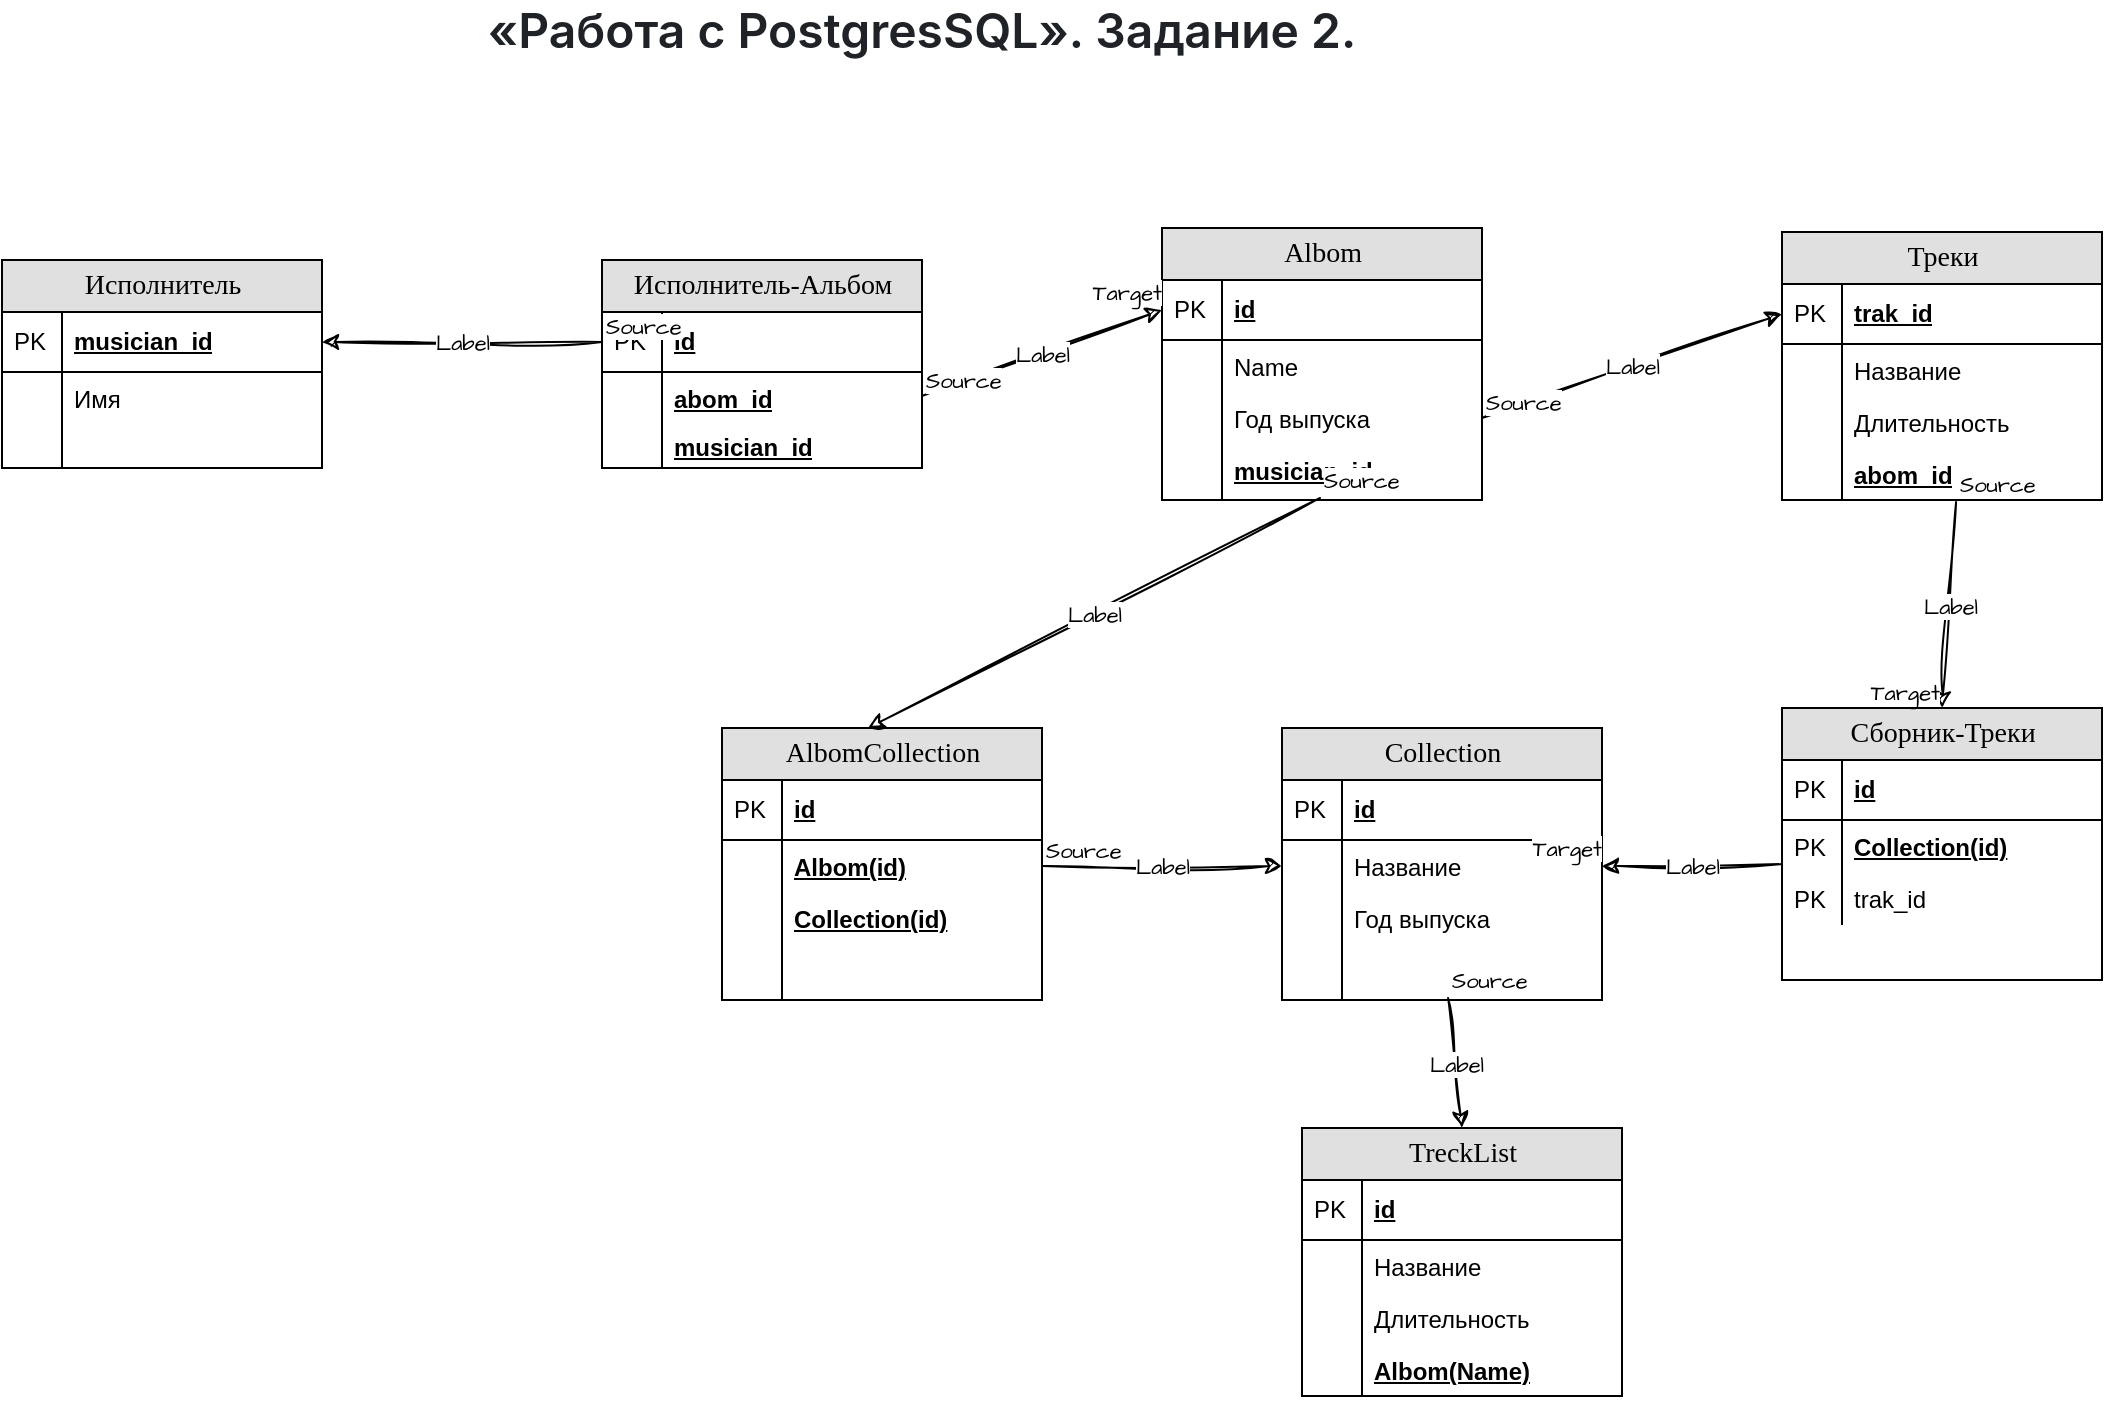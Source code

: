 <mxfile version="24.7.1" type="github">
  <diagram name="Page-1" id="e56a1550-8fbb-45ad-956c-1786394a9013">
    <mxGraphModel dx="1434" dy="780" grid="1" gridSize="10" guides="1" tooltips="1" connect="1" arrows="1" fold="1" page="1" pageScale="1" pageWidth="1169" pageHeight="827" background="none" math="0" shadow="0">
      <root>
        <mxCell id="0" />
        <mxCell id="1" parent="0" />
        <mxCell id="83qIvf34ZbuuLf_Xbf8a-58" value="" style="edgeStyle=orthogonalEdgeStyle;rounded=0;hachureGap=4;orthogonalLoop=1;jettySize=auto;html=1;fontFamily=Architects Daughter;fontSource=https%3A%2F%2Ffonts.googleapis.com%2Fcss%3Ffamily%3DArchitects%2BDaughter;" parent="1" edge="1">
          <mxGeometry relative="1" as="geometry">
            <mxPoint x="230" y="165" as="sourcePoint" />
          </mxGeometry>
        </mxCell>
        <mxCell id="83qIvf34ZbuuLf_Xbf8a-72" value="" style="edgeStyle=orthogonalEdgeStyle;rounded=0;hachureGap=4;orthogonalLoop=1;jettySize=auto;html=1;fontFamily=Architects Daughter;fontSource=https%3A%2F%2Ffonts.googleapis.com%2Fcss%3Ffamily%3DArchitects%2BDaughter;" parent="1" edge="1">
          <mxGeometry relative="1" as="geometry">
            <mxPoint x="520" y="165" as="sourcePoint" />
          </mxGeometry>
        </mxCell>
        <mxCell id="83qIvf34ZbuuLf_Xbf8a-88" value="" style="edgeStyle=orthogonalEdgeStyle;rounded=0;sketch=1;hachureGap=4;jiggle=2;curveFitting=1;orthogonalLoop=1;jettySize=auto;html=1;fontFamily=Architects Daughter;fontSource=https%3A%2F%2Ffonts.googleapis.com%2Fcss%3Ffamily%3DArchitects%2BDaughter;" parent="1" edge="1">
          <mxGeometry relative="1" as="geometry">
            <mxPoint x="760" y="165" as="sourcePoint" />
          </mxGeometry>
        </mxCell>
        <mxCell id="83qIvf34ZbuuLf_Xbf8a-93" value="Исполнитель" style="swimlane;html=1;fontStyle=0;childLayout=stackLayout;horizontal=1;startSize=26;fillColor=#e0e0e0;horizontalStack=0;resizeParent=1;resizeLast=0;collapsible=1;marginBottom=0;swimlaneFillColor=#ffffff;align=center;rounded=0;shadow=0;comic=0;labelBackgroundColor=none;strokeWidth=1;fontFamily=Verdana;fontSize=14;textDirection=ltr;" parent="1" vertex="1">
          <mxGeometry x="80" y="166" width="160" height="104" as="geometry" />
        </mxCell>
        <mxCell id="83qIvf34ZbuuLf_Xbf8a-94" value="musician_id" style="shape=partialRectangle;top=0;left=0;right=0;bottom=1;html=1;align=left;verticalAlign=middle;fillColor=none;spacingLeft=34;spacingRight=4;whiteSpace=wrap;overflow=hidden;rotatable=0;points=[[0,0.5],[1,0.5]];portConstraint=eastwest;dropTarget=0;fontStyle=5;textDirection=ltr;" parent="83qIvf34ZbuuLf_Xbf8a-93" vertex="1">
          <mxGeometry y="26" width="160" height="30" as="geometry" />
        </mxCell>
        <mxCell id="83qIvf34ZbuuLf_Xbf8a-95" value="PK" style="shape=partialRectangle;top=0;left=0;bottom=0;html=1;fillColor=none;align=left;verticalAlign=middle;spacingLeft=4;spacingRight=4;whiteSpace=wrap;overflow=hidden;rotatable=0;points=[];portConstraint=eastwest;part=1;textDirection=ltr;" parent="83qIvf34ZbuuLf_Xbf8a-94" vertex="1" connectable="0">
          <mxGeometry width="30" height="30" as="geometry" />
        </mxCell>
        <mxCell id="83qIvf34ZbuuLf_Xbf8a-96" value="Имя" style="shape=partialRectangle;top=0;left=0;right=0;bottom=0;html=1;align=left;verticalAlign=top;fillColor=none;spacingLeft=34;spacingRight=4;whiteSpace=wrap;overflow=hidden;rotatable=0;points=[[0,0.5],[1,0.5]];portConstraint=eastwest;dropTarget=0;textDirection=ltr;" parent="83qIvf34ZbuuLf_Xbf8a-93" vertex="1">
          <mxGeometry y="56" width="160" height="24" as="geometry" />
        </mxCell>
        <mxCell id="83qIvf34ZbuuLf_Xbf8a-97" value="" style="shape=partialRectangle;top=0;left=0;bottom=0;html=1;fillColor=none;align=left;verticalAlign=top;spacingLeft=4;spacingRight=4;whiteSpace=wrap;overflow=hidden;rotatable=0;points=[];portConstraint=eastwest;part=1;textDirection=ltr;" parent="83qIvf34ZbuuLf_Xbf8a-96" vertex="1" connectable="0">
          <mxGeometry width="30" height="24" as="geometry" />
        </mxCell>
        <mxCell id="83qIvf34ZbuuLf_Xbf8a-119" value="" style="shape=partialRectangle;top=0;left=0;right=0;bottom=0;html=1;align=left;verticalAlign=top;fillColor=none;spacingLeft=34;spacingRight=4;whiteSpace=wrap;overflow=hidden;rotatable=0;points=[[0,0.5],[1,0.5]];portConstraint=eastwest;dropTarget=0;textDirection=ltr;" parent="83qIvf34ZbuuLf_Xbf8a-93" vertex="1">
          <mxGeometry y="80" width="160" height="24" as="geometry" />
        </mxCell>
        <mxCell id="83qIvf34ZbuuLf_Xbf8a-120" value="" style="shape=partialRectangle;top=0;left=0;bottom=0;html=1;fillColor=none;align=left;verticalAlign=top;spacingLeft=4;spacingRight=4;whiteSpace=wrap;overflow=hidden;rotatable=0;points=[];portConstraint=eastwest;part=1;textDirection=ltr;" parent="83qIvf34ZbuuLf_Xbf8a-119" vertex="1" connectable="0">
          <mxGeometry width="30" height="24" as="geometry" />
        </mxCell>
        <mxCell id="83qIvf34ZbuuLf_Xbf8a-101" value="Albom" style="swimlane;html=1;fontStyle=0;childLayout=stackLayout;horizontal=1;startSize=26;fillColor=#e0e0e0;horizontalStack=0;resizeParent=1;resizeLast=0;collapsible=1;marginBottom=0;swimlaneFillColor=#ffffff;align=center;rounded=0;shadow=0;comic=0;labelBackgroundColor=none;strokeWidth=1;fontFamily=Verdana;fontSize=14;textDirection=ltr;" parent="1" vertex="1">
          <mxGeometry x="660" y="150" width="160" height="136" as="geometry" />
        </mxCell>
        <mxCell id="83qIvf34ZbuuLf_Xbf8a-102" value="id" style="shape=partialRectangle;top=0;left=0;right=0;bottom=1;html=1;align=left;verticalAlign=middle;fillColor=none;spacingLeft=34;spacingRight=4;whiteSpace=wrap;overflow=hidden;rotatable=0;points=[[0,0.5],[1,0.5]];portConstraint=eastwest;dropTarget=0;fontStyle=5;textDirection=ltr;" parent="83qIvf34ZbuuLf_Xbf8a-101" vertex="1">
          <mxGeometry y="26" width="160" height="30" as="geometry" />
        </mxCell>
        <mxCell id="83qIvf34ZbuuLf_Xbf8a-103" value="PK" style="shape=partialRectangle;top=0;left=0;bottom=0;html=1;fillColor=none;align=left;verticalAlign=middle;spacingLeft=4;spacingRight=4;whiteSpace=wrap;overflow=hidden;rotatable=0;points=[];portConstraint=eastwest;part=1;textDirection=ltr;" parent="83qIvf34ZbuuLf_Xbf8a-102" vertex="1" connectable="0">
          <mxGeometry width="30" height="30" as="geometry" />
        </mxCell>
        <mxCell id="83qIvf34ZbuuLf_Xbf8a-104" value="Name" style="shape=partialRectangle;top=0;left=0;right=0;bottom=0;html=1;align=left;verticalAlign=top;fillColor=none;spacingLeft=34;spacingRight=4;whiteSpace=wrap;overflow=hidden;rotatable=0;points=[[0,0.5],[1,0.5]];portConstraint=eastwest;dropTarget=0;textDirection=ltr;" parent="83qIvf34ZbuuLf_Xbf8a-101" vertex="1">
          <mxGeometry y="56" width="160" height="26" as="geometry" />
        </mxCell>
        <mxCell id="83qIvf34ZbuuLf_Xbf8a-105" value="" style="shape=partialRectangle;top=0;left=0;bottom=0;html=1;fillColor=none;align=left;verticalAlign=top;spacingLeft=4;spacingRight=4;whiteSpace=wrap;overflow=hidden;rotatable=0;points=[];portConstraint=eastwest;part=1;textDirection=ltr;" parent="83qIvf34ZbuuLf_Xbf8a-104" vertex="1" connectable="0">
          <mxGeometry width="30" height="26" as="geometry" />
        </mxCell>
        <mxCell id="83qIvf34ZbuuLf_Xbf8a-130" value="Год выпуска" style="shape=partialRectangle;top=0;left=0;right=0;bottom=0;html=1;align=left;verticalAlign=top;fillColor=none;spacingLeft=34;spacingRight=4;whiteSpace=wrap;overflow=hidden;rotatable=0;points=[[0,0.5],[1,0.5]];portConstraint=eastwest;dropTarget=0;textDirection=ltr;" parent="83qIvf34ZbuuLf_Xbf8a-101" vertex="1">
          <mxGeometry y="82" width="160" height="26" as="geometry" />
        </mxCell>
        <mxCell id="83qIvf34ZbuuLf_Xbf8a-131" value="" style="shape=partialRectangle;top=0;left=0;bottom=0;html=1;fillColor=none;align=left;verticalAlign=top;spacingLeft=4;spacingRight=4;whiteSpace=wrap;overflow=hidden;rotatable=0;points=[];portConstraint=eastwest;part=1;textDirection=ltr;" parent="83qIvf34ZbuuLf_Xbf8a-130" vertex="1" connectable="0">
          <mxGeometry width="30" height="26" as="geometry" />
        </mxCell>
        <mxCell id="83qIvf34ZbuuLf_Xbf8a-121" value="&lt;span style=&quot;font-weight: 700; text-decoration-line: underline;&quot;&gt;musician_id&lt;/span&gt;" style="shape=partialRectangle;top=0;left=0;right=0;bottom=0;html=1;align=left;verticalAlign=top;fillColor=none;spacingLeft=34;spacingRight=4;whiteSpace=wrap;overflow=hidden;rotatable=0;points=[[0,0.5],[1,0.5]];portConstraint=eastwest;dropTarget=0;textDirection=ltr;" parent="83qIvf34ZbuuLf_Xbf8a-101" vertex="1">
          <mxGeometry y="108" width="160" height="28" as="geometry" />
        </mxCell>
        <mxCell id="83qIvf34ZbuuLf_Xbf8a-122" value="" style="shape=partialRectangle;top=0;left=0;bottom=0;html=1;fillColor=none;align=left;verticalAlign=top;spacingLeft=4;spacingRight=4;whiteSpace=wrap;overflow=hidden;rotatable=0;points=[];portConstraint=eastwest;part=1;textDirection=ltr;" parent="83qIvf34ZbuuLf_Xbf8a-121" vertex="1" connectable="0">
          <mxGeometry width="30" height="28" as="geometry" />
        </mxCell>
        <mxCell id="83qIvf34ZbuuLf_Xbf8a-111" value="Треки" style="swimlane;html=1;fontStyle=0;childLayout=stackLayout;horizontal=1;startSize=26;fillColor=#e0e0e0;horizontalStack=0;resizeParent=1;resizeLast=0;collapsible=1;marginBottom=0;swimlaneFillColor=#ffffff;align=center;rounded=0;shadow=0;comic=0;labelBackgroundColor=none;strokeWidth=1;fontFamily=Verdana;fontSize=14;textDirection=ltr;" parent="1" vertex="1">
          <mxGeometry x="970" y="152" width="160" height="134" as="geometry" />
        </mxCell>
        <mxCell id="83qIvf34ZbuuLf_Xbf8a-112" value="trak_id" style="shape=partialRectangle;top=0;left=0;right=0;bottom=1;html=1;align=left;verticalAlign=middle;fillColor=none;spacingLeft=34;spacingRight=4;whiteSpace=wrap;overflow=hidden;rotatable=0;points=[[0,0.5],[1,0.5]];portConstraint=eastwest;dropTarget=0;fontStyle=5;textDirection=ltr;" parent="83qIvf34ZbuuLf_Xbf8a-111" vertex="1">
          <mxGeometry y="26" width="160" height="30" as="geometry" />
        </mxCell>
        <mxCell id="83qIvf34ZbuuLf_Xbf8a-113" value="PK" style="shape=partialRectangle;top=0;left=0;bottom=0;html=1;fillColor=none;align=left;verticalAlign=middle;spacingLeft=4;spacingRight=4;whiteSpace=wrap;overflow=hidden;rotatable=0;points=[];portConstraint=eastwest;part=1;textDirection=ltr;" parent="83qIvf34ZbuuLf_Xbf8a-112" vertex="1" connectable="0">
          <mxGeometry width="30" height="30" as="geometry" />
        </mxCell>
        <mxCell id="83qIvf34ZbuuLf_Xbf8a-114" value="Название" style="shape=partialRectangle;top=0;left=0;right=0;bottom=0;html=1;align=left;verticalAlign=top;fillColor=none;spacingLeft=34;spacingRight=4;whiteSpace=wrap;overflow=hidden;rotatable=0;points=[[0,0.5],[1,0.5]];portConstraint=eastwest;dropTarget=0;textDirection=ltr;" parent="83qIvf34ZbuuLf_Xbf8a-111" vertex="1">
          <mxGeometry y="56" width="160" height="26" as="geometry" />
        </mxCell>
        <mxCell id="83qIvf34ZbuuLf_Xbf8a-115" value="" style="shape=partialRectangle;top=0;left=0;bottom=0;html=1;fillColor=none;align=left;verticalAlign=top;spacingLeft=4;spacingRight=4;whiteSpace=wrap;overflow=hidden;rotatable=0;points=[];portConstraint=eastwest;part=1;textDirection=ltr;" parent="83qIvf34ZbuuLf_Xbf8a-114" vertex="1" connectable="0">
          <mxGeometry width="30" height="26" as="geometry" />
        </mxCell>
        <mxCell id="83qIvf34ZbuuLf_Xbf8a-132" value="Длительность" style="shape=partialRectangle;top=0;left=0;right=0;bottom=0;html=1;align=left;verticalAlign=top;fillColor=none;spacingLeft=34;spacingRight=4;whiteSpace=wrap;overflow=hidden;rotatable=0;points=[[0,0.5],[1,0.5]];portConstraint=eastwest;dropTarget=0;textDirection=ltr;" parent="83qIvf34ZbuuLf_Xbf8a-111" vertex="1">
          <mxGeometry y="82" width="160" height="26" as="geometry" />
        </mxCell>
        <mxCell id="83qIvf34ZbuuLf_Xbf8a-133" value="" style="shape=partialRectangle;top=0;left=0;bottom=0;html=1;fillColor=none;align=left;verticalAlign=top;spacingLeft=4;spacingRight=4;whiteSpace=wrap;overflow=hidden;rotatable=0;points=[];portConstraint=eastwest;part=1;textDirection=ltr;" parent="83qIvf34ZbuuLf_Xbf8a-132" vertex="1" connectable="0">
          <mxGeometry width="30" height="26" as="geometry" />
        </mxCell>
        <mxCell id="83qIvf34ZbuuLf_Xbf8a-134" value="&lt;span style=&quot;font-weight: 700; text-decoration-line: underline;&quot;&gt;abom_id&lt;/span&gt;" style="shape=partialRectangle;top=0;left=0;right=0;bottom=0;html=1;align=left;verticalAlign=top;fillColor=none;spacingLeft=34;spacingRight=4;whiteSpace=wrap;overflow=hidden;rotatable=0;points=[[0,0.5],[1,0.5]];portConstraint=eastwest;dropTarget=0;textDirection=ltr;" parent="83qIvf34ZbuuLf_Xbf8a-111" vertex="1">
          <mxGeometry y="108" width="160" height="26" as="geometry" />
        </mxCell>
        <mxCell id="83qIvf34ZbuuLf_Xbf8a-135" value="" style="shape=partialRectangle;top=0;left=0;bottom=0;html=1;fillColor=none;align=left;verticalAlign=top;spacingLeft=4;spacingRight=4;whiteSpace=wrap;overflow=hidden;rotatable=0;points=[];portConstraint=eastwest;part=1;textDirection=ltr;" parent="83qIvf34ZbuuLf_Xbf8a-134" vertex="1" connectable="0">
          <mxGeometry width="30" height="26" as="geometry" />
        </mxCell>
        <mxCell id="83qIvf34ZbuuLf_Xbf8a-136" value="&lt;h1 style=&quot;box-sizing: border-box; margin-right: 0px; margin-bottom: var(--base-size-16); margin-left: 0px; font-weight: var(--base-text-weight-semibold, 600); line-height: 1.25; padding-bottom: 0.3em; border-bottom: 1px solid var(--borderColor-muted, var(--color-border-muted)); color: rgb(31, 35, 40); font-family: -apple-system, BlinkMacSystemFont, &amp;quot;Segoe UI&amp;quot;, &amp;quot;Noto Sans&amp;quot;, Helvetica, Arial, sans-serif, &amp;quot;Apple Color Emoji&amp;quot;, &amp;quot;Segoe UI Emoji&amp;quot;; text-align: start; background-color: rgb(255, 255, 255); margin-top: 0px !important;&quot; dir=&quot;auto&quot; class=&quot;heading-element&quot; tabindex=&quot;-1&quot;&gt;«Работа с PostgresSQL». Задание 2.&lt;/h1&gt;" style="text;strokeColor=none;align=center;fillColor=none;html=1;verticalAlign=middle;whiteSpace=wrap;rounded=0;fontFamily=Architects Daughter;fontSource=https%3A%2F%2Ffonts.googleapis.com%2Fcss%3Ffamily%3DArchitects%2BDaughter;" parent="1" vertex="1">
          <mxGeometry x="290" y="40" width="500" height="30" as="geometry" />
        </mxCell>
        <mxCell id="aMkGNn5HbSFUDOoJPxXk-1" value="Collection" style="swimlane;html=1;fontStyle=0;childLayout=stackLayout;horizontal=1;startSize=26;fillColor=#e0e0e0;horizontalStack=0;resizeParent=1;resizeLast=0;collapsible=1;marginBottom=0;swimlaneFillColor=#ffffff;align=center;rounded=0;shadow=0;comic=0;labelBackgroundColor=none;strokeWidth=1;fontFamily=Verdana;fontSize=14;textDirection=ltr;" parent="1" vertex="1">
          <mxGeometry x="720" y="400" width="160" height="136" as="geometry" />
        </mxCell>
        <mxCell id="aMkGNn5HbSFUDOoJPxXk-2" value="id" style="shape=partialRectangle;top=0;left=0;right=0;bottom=1;html=1;align=left;verticalAlign=middle;fillColor=none;spacingLeft=34;spacingRight=4;whiteSpace=wrap;overflow=hidden;rotatable=0;points=[[0,0.5],[1,0.5]];portConstraint=eastwest;dropTarget=0;fontStyle=5;textDirection=ltr;" parent="aMkGNn5HbSFUDOoJPxXk-1" vertex="1">
          <mxGeometry y="26" width="160" height="30" as="geometry" />
        </mxCell>
        <mxCell id="aMkGNn5HbSFUDOoJPxXk-3" value="PK" style="shape=partialRectangle;top=0;left=0;bottom=0;html=1;fillColor=none;align=left;verticalAlign=middle;spacingLeft=4;spacingRight=4;whiteSpace=wrap;overflow=hidden;rotatable=0;points=[];portConstraint=eastwest;part=1;textDirection=ltr;" parent="aMkGNn5HbSFUDOoJPxXk-2" vertex="1" connectable="0">
          <mxGeometry width="30" height="30" as="geometry" />
        </mxCell>
        <mxCell id="aMkGNn5HbSFUDOoJPxXk-4" value="Название" style="shape=partialRectangle;top=0;left=0;right=0;bottom=0;html=1;align=left;verticalAlign=top;fillColor=none;spacingLeft=34;spacingRight=4;whiteSpace=wrap;overflow=hidden;rotatable=0;points=[[0,0.5],[1,0.5]];portConstraint=eastwest;dropTarget=0;textDirection=ltr;" parent="aMkGNn5HbSFUDOoJPxXk-1" vertex="1">
          <mxGeometry y="56" width="160" height="26" as="geometry" />
        </mxCell>
        <mxCell id="aMkGNn5HbSFUDOoJPxXk-5" value="" style="shape=partialRectangle;top=0;left=0;bottom=0;html=1;fillColor=none;align=left;verticalAlign=top;spacingLeft=4;spacingRight=4;whiteSpace=wrap;overflow=hidden;rotatable=0;points=[];portConstraint=eastwest;part=1;textDirection=ltr;" parent="aMkGNn5HbSFUDOoJPxXk-4" vertex="1" connectable="0">
          <mxGeometry width="30" height="26" as="geometry" />
        </mxCell>
        <mxCell id="aMkGNn5HbSFUDOoJPxXk-6" value="Год выпуска" style="shape=partialRectangle;top=0;left=0;right=0;bottom=0;html=1;align=left;verticalAlign=top;fillColor=none;spacingLeft=34;spacingRight=4;whiteSpace=wrap;overflow=hidden;rotatable=0;points=[[0,0.5],[1,0.5]];portConstraint=eastwest;dropTarget=0;textDirection=ltr;" parent="aMkGNn5HbSFUDOoJPxXk-1" vertex="1">
          <mxGeometry y="82" width="160" height="26" as="geometry" />
        </mxCell>
        <mxCell id="aMkGNn5HbSFUDOoJPxXk-7" value="" style="shape=partialRectangle;top=0;left=0;bottom=0;html=1;fillColor=none;align=left;verticalAlign=top;spacingLeft=4;spacingRight=4;whiteSpace=wrap;overflow=hidden;rotatable=0;points=[];portConstraint=eastwest;part=1;textDirection=ltr;" parent="aMkGNn5HbSFUDOoJPxXk-6" vertex="1" connectable="0">
          <mxGeometry width="30" height="26" as="geometry" />
        </mxCell>
        <mxCell id="aMkGNn5HbSFUDOoJPxXk-8" value="" style="shape=partialRectangle;top=0;left=0;right=0;bottom=0;html=1;align=left;verticalAlign=top;fillColor=none;spacingLeft=34;spacingRight=4;whiteSpace=wrap;overflow=hidden;rotatable=0;points=[[0,0.5],[1,0.5]];portConstraint=eastwest;dropTarget=0;textDirection=ltr;" parent="aMkGNn5HbSFUDOoJPxXk-1" vertex="1">
          <mxGeometry y="108" width="160" height="28" as="geometry" />
        </mxCell>
        <mxCell id="aMkGNn5HbSFUDOoJPxXk-9" value="" style="shape=partialRectangle;top=0;left=0;bottom=0;html=1;fillColor=none;align=left;verticalAlign=top;spacingLeft=4;spacingRight=4;whiteSpace=wrap;overflow=hidden;rotatable=0;points=[];portConstraint=eastwest;part=1;textDirection=ltr;" parent="aMkGNn5HbSFUDOoJPxXk-8" vertex="1" connectable="0">
          <mxGeometry width="30" height="28" as="geometry" />
        </mxCell>
        <mxCell id="aMkGNn5HbSFUDOoJPxXk-10" value="" style="endArrow=classic;html=1;rounded=0;sketch=1;hachureGap=4;jiggle=2;curveFitting=1;fontFamily=Architects Daughter;fontSource=https%3A%2F%2Ffonts.googleapis.com%2Fcss%3Ffamily%3DArchitects%2BDaughter;entryX=1;entryY=0.5;entryDx=0;entryDy=0;exitX=0;exitY=0.846;exitDx=0;exitDy=0;exitPerimeter=0;" parent="1" source="aMkGNn5HbSFUDOoJPxXk-17" target="aMkGNn5HbSFUDOoJPxXk-4" edge="1">
          <mxGeometry relative="1" as="geometry">
            <mxPoint x="740" y="440" as="sourcePoint" />
            <mxPoint x="660" y="400" as="targetPoint" />
          </mxGeometry>
        </mxCell>
        <mxCell id="aMkGNn5HbSFUDOoJPxXk-11" value="Label" style="edgeLabel;resizable=0;html=1;;align=center;verticalAlign=middle;sketch=1;hachureGap=4;jiggle=2;curveFitting=1;fontFamily=Architects Daughter;fontSource=https%3A%2F%2Ffonts.googleapis.com%2Fcss%3Ffamily%3DArchitects%2BDaughter;" parent="aMkGNn5HbSFUDOoJPxXk-10" connectable="0" vertex="1">
          <mxGeometry relative="1" as="geometry" />
        </mxCell>
        <mxCell id="aMkGNn5HbSFUDOoJPxXk-12" value="Source" style="edgeLabel;resizable=0;html=1;;align=left;verticalAlign=bottom;sketch=1;hachureGap=4;jiggle=2;curveFitting=1;fontFamily=Architects Daughter;fontSource=https%3A%2F%2Ffonts.googleapis.com%2Fcss%3Ffamily%3DArchitects%2BDaughter;" parent="aMkGNn5HbSFUDOoJPxXk-10" connectable="0" vertex="1">
          <mxGeometry x="-1" relative="1" as="geometry" />
        </mxCell>
        <mxCell id="aMkGNn5HbSFUDOoJPxXk-13" value="Target" style="edgeLabel;resizable=0;html=1;;align=right;verticalAlign=bottom;sketch=1;hachureGap=4;jiggle=2;curveFitting=1;fontFamily=Architects Daughter;fontSource=https%3A%2F%2Ffonts.googleapis.com%2Fcss%3Ffamily%3DArchitects%2BDaughter;" parent="aMkGNn5HbSFUDOoJPxXk-10" connectable="0" vertex="1">
          <mxGeometry x="1" relative="1" as="geometry" />
        </mxCell>
        <mxCell id="aMkGNn5HbSFUDOoJPxXk-14" value="Сборник-Треки" style="swimlane;html=1;fontStyle=0;childLayout=stackLayout;horizontal=1;startSize=26;fillColor=#e0e0e0;horizontalStack=0;resizeParent=1;resizeLast=0;collapsible=1;marginBottom=0;swimlaneFillColor=#ffffff;align=center;rounded=0;shadow=0;comic=0;labelBackgroundColor=none;strokeWidth=1;fontFamily=Verdana;fontSize=14;textDirection=ltr;" parent="1" vertex="1">
          <mxGeometry x="970" y="390" width="160" height="136" as="geometry" />
        </mxCell>
        <mxCell id="aMkGNn5HbSFUDOoJPxXk-15" value="id" style="shape=partialRectangle;top=0;left=0;right=0;bottom=1;html=1;align=left;verticalAlign=middle;fillColor=none;spacingLeft=34;spacingRight=4;whiteSpace=wrap;overflow=hidden;rotatable=0;points=[[0,0.5],[1,0.5]];portConstraint=eastwest;dropTarget=0;fontStyle=5;textDirection=ltr;" parent="aMkGNn5HbSFUDOoJPxXk-14" vertex="1">
          <mxGeometry y="26" width="160" height="30" as="geometry" />
        </mxCell>
        <mxCell id="aMkGNn5HbSFUDOoJPxXk-16" value="PK" style="shape=partialRectangle;top=0;left=0;bottom=0;html=1;fillColor=none;align=left;verticalAlign=middle;spacingLeft=4;spacingRight=4;whiteSpace=wrap;overflow=hidden;rotatable=0;points=[];portConstraint=eastwest;part=1;textDirection=ltr;" parent="aMkGNn5HbSFUDOoJPxXk-15" vertex="1" connectable="0">
          <mxGeometry width="30" height="30" as="geometry" />
        </mxCell>
        <mxCell id="aMkGNn5HbSFUDOoJPxXk-17" value="&lt;span style=&quot;font-weight: 700; text-decoration-line: underline;&quot;&gt;Collection(id)&lt;/span&gt;" style="shape=partialRectangle;top=0;left=0;right=0;bottom=0;html=1;align=left;verticalAlign=top;fillColor=none;spacingLeft=34;spacingRight=4;whiteSpace=wrap;overflow=hidden;rotatable=0;points=[[0,0.5],[1,0.5]];portConstraint=eastwest;dropTarget=0;textDirection=ltr;" parent="aMkGNn5HbSFUDOoJPxXk-14" vertex="1">
          <mxGeometry y="56" width="160" height="26" as="geometry" />
        </mxCell>
        <mxCell id="aMkGNn5HbSFUDOoJPxXk-18" value="PK" style="shape=partialRectangle;top=0;left=0;bottom=0;html=1;fillColor=none;align=left;verticalAlign=top;spacingLeft=4;spacingRight=4;whiteSpace=wrap;overflow=hidden;rotatable=0;points=[];portConstraint=eastwest;part=1;textDirection=ltr;" parent="aMkGNn5HbSFUDOoJPxXk-17" vertex="1" connectable="0">
          <mxGeometry width="30" height="26" as="geometry" />
        </mxCell>
        <mxCell id="aMkGNn5HbSFUDOoJPxXk-21" value="trak_id" style="shape=partialRectangle;top=0;left=0;right=0;bottom=0;html=1;align=left;verticalAlign=top;fillColor=none;spacingLeft=34;spacingRight=4;whiteSpace=wrap;overflow=hidden;rotatable=0;points=[[0,0.5],[1,0.5]];portConstraint=eastwest;dropTarget=0;textDirection=ltr;" parent="aMkGNn5HbSFUDOoJPxXk-14" vertex="1">
          <mxGeometry y="82" width="160" height="26" as="geometry" />
        </mxCell>
        <mxCell id="aMkGNn5HbSFUDOoJPxXk-22" value="PK" style="shape=partialRectangle;top=0;left=0;bottom=0;html=1;fillColor=none;align=left;verticalAlign=top;spacingLeft=4;spacingRight=4;whiteSpace=wrap;overflow=hidden;rotatable=0;points=[];portConstraint=eastwest;part=1;textDirection=ltr;" parent="aMkGNn5HbSFUDOoJPxXk-21" vertex="1" connectable="0">
          <mxGeometry width="30" height="26" as="geometry" />
        </mxCell>
        <mxCell id="aMkGNn5HbSFUDOoJPxXk-23" value="" style="endArrow=classic;html=1;rounded=0;sketch=1;hachureGap=4;jiggle=2;curveFitting=1;fontFamily=Architects Daughter;fontSource=https%3A%2F%2Ffonts.googleapis.com%2Fcss%3Ffamily%3DArchitects%2BDaughter;entryX=0.5;entryY=0;entryDx=0;entryDy=0;exitX=0.544;exitY=1.038;exitDx=0;exitDy=0;exitPerimeter=0;" parent="1" source="83qIvf34ZbuuLf_Xbf8a-134" target="aMkGNn5HbSFUDOoJPxXk-14" edge="1">
          <mxGeometry relative="1" as="geometry">
            <mxPoint x="790" y="340" as="sourcePoint" />
            <mxPoint x="650" y="376" as="targetPoint" />
          </mxGeometry>
        </mxCell>
        <mxCell id="aMkGNn5HbSFUDOoJPxXk-24" value="Label" style="edgeLabel;resizable=0;html=1;;align=center;verticalAlign=middle;sketch=1;hachureGap=4;jiggle=2;curveFitting=1;fontFamily=Architects Daughter;fontSource=https%3A%2F%2Ffonts.googleapis.com%2Fcss%3Ffamily%3DArchitects%2BDaughter;" parent="aMkGNn5HbSFUDOoJPxXk-23" connectable="0" vertex="1">
          <mxGeometry relative="1" as="geometry" />
        </mxCell>
        <mxCell id="aMkGNn5HbSFUDOoJPxXk-25" value="Source" style="edgeLabel;resizable=0;html=1;;align=left;verticalAlign=bottom;sketch=1;hachureGap=4;jiggle=2;curveFitting=1;fontFamily=Architects Daughter;fontSource=https%3A%2F%2Ffonts.googleapis.com%2Fcss%3Ffamily%3DArchitects%2BDaughter;" parent="aMkGNn5HbSFUDOoJPxXk-23" connectable="0" vertex="1">
          <mxGeometry x="-1" relative="1" as="geometry" />
        </mxCell>
        <mxCell id="aMkGNn5HbSFUDOoJPxXk-26" value="Target" style="edgeLabel;resizable=0;html=1;;align=right;verticalAlign=bottom;sketch=1;hachureGap=4;jiggle=2;curveFitting=1;fontFamily=Architects Daughter;fontSource=https%3A%2F%2Ffonts.googleapis.com%2Fcss%3Ffamily%3DArchitects%2BDaughter;" parent="aMkGNn5HbSFUDOoJPxXk-23" connectable="0" vertex="1">
          <mxGeometry x="1" relative="1" as="geometry" />
        </mxCell>
        <mxCell id="AkyemnYGHtSroJP_VSwU-5" value="Исполнитель-Альбом" style="swimlane;html=1;fontStyle=0;childLayout=stackLayout;horizontal=1;startSize=26;fillColor=#e0e0e0;horizontalStack=0;resizeParent=1;resizeLast=0;collapsible=1;marginBottom=0;swimlaneFillColor=#ffffff;align=center;rounded=0;shadow=0;comic=0;labelBackgroundColor=none;strokeWidth=1;fontFamily=Verdana;fontSize=14;textDirection=ltr;" vertex="1" parent="1">
          <mxGeometry x="380" y="166" width="160" height="104" as="geometry" />
        </mxCell>
        <mxCell id="AkyemnYGHtSroJP_VSwU-6" value="id" style="shape=partialRectangle;top=0;left=0;right=0;bottom=1;html=1;align=left;verticalAlign=middle;fillColor=none;spacingLeft=34;spacingRight=4;whiteSpace=wrap;overflow=hidden;rotatable=0;points=[[0,0.5],[1,0.5]];portConstraint=eastwest;dropTarget=0;fontStyle=5;textDirection=ltr;" vertex="1" parent="AkyemnYGHtSroJP_VSwU-5">
          <mxGeometry y="26" width="160" height="30" as="geometry" />
        </mxCell>
        <mxCell id="AkyemnYGHtSroJP_VSwU-7" value="PK" style="shape=partialRectangle;top=0;left=0;bottom=0;html=1;fillColor=none;align=left;verticalAlign=middle;spacingLeft=4;spacingRight=4;whiteSpace=wrap;overflow=hidden;rotatable=0;points=[];portConstraint=eastwest;part=1;textDirection=ltr;" vertex="1" connectable="0" parent="AkyemnYGHtSroJP_VSwU-6">
          <mxGeometry width="30" height="30" as="geometry" />
        </mxCell>
        <mxCell id="AkyemnYGHtSroJP_VSwU-8" value="&lt;span style=&quot;font-weight: 700; text-decoration-line: underline;&quot;&gt;abom_id&lt;/span&gt;" style="shape=partialRectangle;top=0;left=0;right=0;bottom=0;html=1;align=left;verticalAlign=top;fillColor=none;spacingLeft=34;spacingRight=4;whiteSpace=wrap;overflow=hidden;rotatable=0;points=[[0,0.5],[1,0.5]];portConstraint=eastwest;dropTarget=0;textDirection=ltr;" vertex="1" parent="AkyemnYGHtSroJP_VSwU-5">
          <mxGeometry y="56" width="160" height="24" as="geometry" />
        </mxCell>
        <mxCell id="AkyemnYGHtSroJP_VSwU-9" value="" style="shape=partialRectangle;top=0;left=0;bottom=0;html=1;fillColor=none;align=left;verticalAlign=top;spacingLeft=4;spacingRight=4;whiteSpace=wrap;overflow=hidden;rotatable=0;points=[];portConstraint=eastwest;part=1;textDirection=ltr;" vertex="1" connectable="0" parent="AkyemnYGHtSroJP_VSwU-8">
          <mxGeometry width="30" height="24" as="geometry" />
        </mxCell>
        <mxCell id="AkyemnYGHtSroJP_VSwU-10" value="&lt;span style=&quot;font-weight: 700; text-decoration-line: underline;&quot;&gt;musician_id&lt;/span&gt;" style="shape=partialRectangle;top=0;left=0;right=0;bottom=0;html=1;align=left;verticalAlign=top;fillColor=none;spacingLeft=34;spacingRight=4;whiteSpace=wrap;overflow=hidden;rotatable=0;points=[[0,0.5],[1,0.5]];portConstraint=eastwest;dropTarget=0;textDirection=ltr;" vertex="1" parent="AkyemnYGHtSroJP_VSwU-5">
          <mxGeometry y="80" width="160" height="24" as="geometry" />
        </mxCell>
        <mxCell id="AkyemnYGHtSroJP_VSwU-11" value="" style="shape=partialRectangle;top=0;left=0;bottom=0;html=1;fillColor=none;align=left;verticalAlign=top;spacingLeft=4;spacingRight=4;whiteSpace=wrap;overflow=hidden;rotatable=0;points=[];portConstraint=eastwest;part=1;textDirection=ltr;" vertex="1" connectable="0" parent="AkyemnYGHtSroJP_VSwU-10">
          <mxGeometry width="30" height="24" as="geometry" />
        </mxCell>
        <mxCell id="AkyemnYGHtSroJP_VSwU-14" value="" style="endArrow=classic;html=1;rounded=0;sketch=1;hachureGap=4;jiggle=2;curveFitting=1;fontFamily=Architects Daughter;fontSource=https%3A%2F%2Ffonts.googleapis.com%2Fcss%3Ffamily%3DArchitects%2BDaughter;exitX=0;exitY=0.5;exitDx=0;exitDy=0;entryX=1;entryY=0.5;entryDx=0;entryDy=0;" edge="1" parent="1" source="AkyemnYGHtSroJP_VSwU-6" target="83qIvf34ZbuuLf_Xbf8a-94">
          <mxGeometry relative="1" as="geometry">
            <mxPoint x="500" y="400" as="sourcePoint" />
            <mxPoint x="660" y="400" as="targetPoint" />
          </mxGeometry>
        </mxCell>
        <mxCell id="AkyemnYGHtSroJP_VSwU-15" value="Label" style="edgeLabel;resizable=0;html=1;;align=center;verticalAlign=middle;sketch=1;hachureGap=4;jiggle=2;curveFitting=1;fontFamily=Architects Daughter;fontSource=https%3A%2F%2Ffonts.googleapis.com%2Fcss%3Ffamily%3DArchitects%2BDaughter;" connectable="0" vertex="1" parent="AkyemnYGHtSroJP_VSwU-14">
          <mxGeometry relative="1" as="geometry" />
        </mxCell>
        <mxCell id="AkyemnYGHtSroJP_VSwU-16" value="Source" style="edgeLabel;resizable=0;html=1;;align=left;verticalAlign=bottom;sketch=1;hachureGap=4;jiggle=2;curveFitting=1;fontFamily=Architects Daughter;fontSource=https%3A%2F%2Ffonts.googleapis.com%2Fcss%3Ffamily%3DArchitects%2BDaughter;" connectable="0" vertex="1" parent="AkyemnYGHtSroJP_VSwU-14">
          <mxGeometry x="-1" relative="1" as="geometry" />
        </mxCell>
        <mxCell id="AkyemnYGHtSroJP_VSwU-17" value="" style="endArrow=classic;html=1;rounded=0;sketch=1;hachureGap=4;jiggle=2;curveFitting=1;fontFamily=Architects Daughter;fontSource=https%3A%2F%2Ffonts.googleapis.com%2Fcss%3Ffamily%3DArchitects%2BDaughter;exitX=1;exitY=0.5;exitDx=0;exitDy=0;entryX=0;entryY=0.5;entryDx=0;entryDy=0;" edge="1" parent="1" source="AkyemnYGHtSroJP_VSwU-8" target="83qIvf34ZbuuLf_Xbf8a-102">
          <mxGeometry relative="1" as="geometry">
            <mxPoint x="500" y="400" as="sourcePoint" />
            <mxPoint x="660" y="400" as="targetPoint" />
          </mxGeometry>
        </mxCell>
        <mxCell id="AkyemnYGHtSroJP_VSwU-18" value="Label" style="edgeLabel;resizable=0;html=1;;align=center;verticalAlign=middle;sketch=1;hachureGap=4;jiggle=2;curveFitting=1;fontFamily=Architects Daughter;fontSource=https%3A%2F%2Ffonts.googleapis.com%2Fcss%3Ffamily%3DArchitects%2BDaughter;" connectable="0" vertex="1" parent="AkyemnYGHtSroJP_VSwU-17">
          <mxGeometry relative="1" as="geometry" />
        </mxCell>
        <mxCell id="AkyemnYGHtSroJP_VSwU-19" value="Source" style="edgeLabel;resizable=0;html=1;;align=left;verticalAlign=bottom;sketch=1;hachureGap=4;jiggle=2;curveFitting=1;fontFamily=Architects Daughter;fontSource=https%3A%2F%2Ffonts.googleapis.com%2Fcss%3Ffamily%3DArchitects%2BDaughter;" connectable="0" vertex="1" parent="AkyemnYGHtSroJP_VSwU-17">
          <mxGeometry x="-1" relative="1" as="geometry" />
        </mxCell>
        <mxCell id="AkyemnYGHtSroJP_VSwU-20" value="Target" style="edgeLabel;resizable=0;html=1;;align=right;verticalAlign=bottom;sketch=1;hachureGap=4;jiggle=2;curveFitting=1;fontFamily=Architects Daughter;fontSource=https%3A%2F%2Ffonts.googleapis.com%2Fcss%3Ffamily%3DArchitects%2BDaughter;" connectable="0" vertex="1" parent="AkyemnYGHtSroJP_VSwU-17">
          <mxGeometry x="1" relative="1" as="geometry" />
        </mxCell>
        <mxCell id="AkyemnYGHtSroJP_VSwU-22" value="" style="endArrow=classic;html=1;rounded=0;sketch=1;hachureGap=4;jiggle=2;curveFitting=1;fontFamily=Architects Daughter;fontSource=https%3A%2F%2Ffonts.googleapis.com%2Fcss%3Ffamily%3DArchitects%2BDaughter;exitX=1;exitY=0.5;exitDx=0;exitDy=0;entryX=0;entryY=0.5;entryDx=0;entryDy=0;" edge="1" parent="1" source="83qIvf34ZbuuLf_Xbf8a-130" target="83qIvf34ZbuuLf_Xbf8a-112">
          <mxGeometry relative="1" as="geometry">
            <mxPoint x="810" y="220" as="sourcePoint" />
            <mxPoint x="970" y="220" as="targetPoint" />
          </mxGeometry>
        </mxCell>
        <mxCell id="AkyemnYGHtSroJP_VSwU-23" value="Label" style="edgeLabel;resizable=0;html=1;;align=center;verticalAlign=middle;sketch=1;hachureGap=4;jiggle=2;curveFitting=1;fontFamily=Architects Daughter;fontSource=https%3A%2F%2Ffonts.googleapis.com%2Fcss%3Ffamily%3DArchitects%2BDaughter;" connectable="0" vertex="1" parent="AkyemnYGHtSroJP_VSwU-22">
          <mxGeometry relative="1" as="geometry" />
        </mxCell>
        <mxCell id="AkyemnYGHtSroJP_VSwU-24" value="Source" style="edgeLabel;resizable=0;html=1;;align=left;verticalAlign=bottom;sketch=1;hachureGap=4;jiggle=2;curveFitting=1;fontFamily=Architects Daughter;fontSource=https%3A%2F%2Ffonts.googleapis.com%2Fcss%3Ffamily%3DArchitects%2BDaughter;" connectable="0" vertex="1" parent="AkyemnYGHtSroJP_VSwU-22">
          <mxGeometry x="-1" relative="1" as="geometry" />
        </mxCell>
        <mxCell id="AkyemnYGHtSroJP_VSwU-25" value="AlbomCollection" style="swimlane;html=1;fontStyle=0;childLayout=stackLayout;horizontal=1;startSize=26;fillColor=#e0e0e0;horizontalStack=0;resizeParent=1;resizeLast=0;collapsible=1;marginBottom=0;swimlaneFillColor=#ffffff;align=center;rounded=0;shadow=0;comic=0;labelBackgroundColor=none;strokeWidth=1;fontFamily=Verdana;fontSize=14;textDirection=ltr;" vertex="1" parent="1">
          <mxGeometry x="440" y="400" width="160" height="136" as="geometry" />
        </mxCell>
        <mxCell id="AkyemnYGHtSroJP_VSwU-26" value="id" style="shape=partialRectangle;top=0;left=0;right=0;bottom=1;html=1;align=left;verticalAlign=middle;fillColor=none;spacingLeft=34;spacingRight=4;whiteSpace=wrap;overflow=hidden;rotatable=0;points=[[0,0.5],[1,0.5]];portConstraint=eastwest;dropTarget=0;fontStyle=5;textDirection=ltr;" vertex="1" parent="AkyemnYGHtSroJP_VSwU-25">
          <mxGeometry y="26" width="160" height="30" as="geometry" />
        </mxCell>
        <mxCell id="AkyemnYGHtSroJP_VSwU-27" value="PK" style="shape=partialRectangle;top=0;left=0;bottom=0;html=1;fillColor=none;align=left;verticalAlign=middle;spacingLeft=4;spacingRight=4;whiteSpace=wrap;overflow=hidden;rotatable=0;points=[];portConstraint=eastwest;part=1;textDirection=ltr;" vertex="1" connectable="0" parent="AkyemnYGHtSroJP_VSwU-26">
          <mxGeometry width="30" height="30" as="geometry" />
        </mxCell>
        <mxCell id="AkyemnYGHtSroJP_VSwU-28" value="&lt;span style=&quot;font-weight: 700; text-decoration-line: underline;&quot;&gt;Albom(id)&lt;/span&gt;" style="shape=partialRectangle;top=0;left=0;right=0;bottom=0;html=1;align=left;verticalAlign=top;fillColor=none;spacingLeft=34;spacingRight=4;whiteSpace=wrap;overflow=hidden;rotatable=0;points=[[0,0.5],[1,0.5]];portConstraint=eastwest;dropTarget=0;textDirection=ltr;" vertex="1" parent="AkyemnYGHtSroJP_VSwU-25">
          <mxGeometry y="56" width="160" height="26" as="geometry" />
        </mxCell>
        <mxCell id="AkyemnYGHtSroJP_VSwU-29" value="" style="shape=partialRectangle;top=0;left=0;bottom=0;html=1;fillColor=none;align=left;verticalAlign=top;spacingLeft=4;spacingRight=4;whiteSpace=wrap;overflow=hidden;rotatable=0;points=[];portConstraint=eastwest;part=1;textDirection=ltr;" vertex="1" connectable="0" parent="AkyemnYGHtSroJP_VSwU-28">
          <mxGeometry width="30" height="26" as="geometry" />
        </mxCell>
        <mxCell id="AkyemnYGHtSroJP_VSwU-30" value="&lt;span style=&quot;font-weight: 700; text-decoration-line: underline;&quot;&gt;Collection(id)&lt;/span&gt;" style="shape=partialRectangle;top=0;left=0;right=0;bottom=0;html=1;align=left;verticalAlign=top;fillColor=none;spacingLeft=34;spacingRight=4;whiteSpace=wrap;overflow=hidden;rotatable=0;points=[[0,0.5],[1,0.5]];portConstraint=eastwest;dropTarget=0;textDirection=ltr;" vertex="1" parent="AkyemnYGHtSroJP_VSwU-25">
          <mxGeometry y="82" width="160" height="26" as="geometry" />
        </mxCell>
        <mxCell id="AkyemnYGHtSroJP_VSwU-31" value="" style="shape=partialRectangle;top=0;left=0;bottom=0;html=1;fillColor=none;align=left;verticalAlign=top;spacingLeft=4;spacingRight=4;whiteSpace=wrap;overflow=hidden;rotatable=0;points=[];portConstraint=eastwest;part=1;textDirection=ltr;" vertex="1" connectable="0" parent="AkyemnYGHtSroJP_VSwU-30">
          <mxGeometry width="30" height="26" as="geometry" />
        </mxCell>
        <mxCell id="AkyemnYGHtSroJP_VSwU-32" value="" style="shape=partialRectangle;top=0;left=0;right=0;bottom=0;html=1;align=left;verticalAlign=top;fillColor=none;spacingLeft=34;spacingRight=4;whiteSpace=wrap;overflow=hidden;rotatable=0;points=[[0,0.5],[1,0.5]];portConstraint=eastwest;dropTarget=0;textDirection=ltr;" vertex="1" parent="AkyemnYGHtSroJP_VSwU-25">
          <mxGeometry y="108" width="160" height="28" as="geometry" />
        </mxCell>
        <mxCell id="AkyemnYGHtSroJP_VSwU-33" value="" style="shape=partialRectangle;top=0;left=0;bottom=0;html=1;fillColor=none;align=left;verticalAlign=top;spacingLeft=4;spacingRight=4;whiteSpace=wrap;overflow=hidden;rotatable=0;points=[];portConstraint=eastwest;part=1;textDirection=ltr;" vertex="1" connectable="0" parent="AkyemnYGHtSroJP_VSwU-32">
          <mxGeometry width="30" height="28" as="geometry" />
        </mxCell>
        <mxCell id="AkyemnYGHtSroJP_VSwU-34" value="TreckList" style="swimlane;html=1;fontStyle=0;childLayout=stackLayout;horizontal=1;startSize=26;fillColor=#e0e0e0;horizontalStack=0;resizeParent=1;resizeLast=0;collapsible=1;marginBottom=0;swimlaneFillColor=#ffffff;align=center;rounded=0;shadow=0;comic=0;labelBackgroundColor=none;strokeWidth=1;fontFamily=Verdana;fontSize=14;textDirection=ltr;" vertex="1" parent="1">
          <mxGeometry x="730" y="600" width="160" height="134" as="geometry" />
        </mxCell>
        <mxCell id="AkyemnYGHtSroJP_VSwU-35" value="id" style="shape=partialRectangle;top=0;left=0;right=0;bottom=1;html=1;align=left;verticalAlign=middle;fillColor=none;spacingLeft=34;spacingRight=4;whiteSpace=wrap;overflow=hidden;rotatable=0;points=[[0,0.5],[1,0.5]];portConstraint=eastwest;dropTarget=0;fontStyle=5;textDirection=ltr;" vertex="1" parent="AkyemnYGHtSroJP_VSwU-34">
          <mxGeometry y="26" width="160" height="30" as="geometry" />
        </mxCell>
        <mxCell id="AkyemnYGHtSroJP_VSwU-36" value="PK" style="shape=partialRectangle;top=0;left=0;bottom=0;html=1;fillColor=none;align=left;verticalAlign=middle;spacingLeft=4;spacingRight=4;whiteSpace=wrap;overflow=hidden;rotatable=0;points=[];portConstraint=eastwest;part=1;textDirection=ltr;" vertex="1" connectable="0" parent="AkyemnYGHtSroJP_VSwU-35">
          <mxGeometry width="30" height="30" as="geometry" />
        </mxCell>
        <mxCell id="AkyemnYGHtSroJP_VSwU-37" value="Название" style="shape=partialRectangle;top=0;left=0;right=0;bottom=0;html=1;align=left;verticalAlign=top;fillColor=none;spacingLeft=34;spacingRight=4;whiteSpace=wrap;overflow=hidden;rotatable=0;points=[[0,0.5],[1,0.5]];portConstraint=eastwest;dropTarget=0;textDirection=ltr;" vertex="1" parent="AkyemnYGHtSroJP_VSwU-34">
          <mxGeometry y="56" width="160" height="26" as="geometry" />
        </mxCell>
        <mxCell id="AkyemnYGHtSroJP_VSwU-38" value="" style="shape=partialRectangle;top=0;left=0;bottom=0;html=1;fillColor=none;align=left;verticalAlign=top;spacingLeft=4;spacingRight=4;whiteSpace=wrap;overflow=hidden;rotatable=0;points=[];portConstraint=eastwest;part=1;textDirection=ltr;" vertex="1" connectable="0" parent="AkyemnYGHtSroJP_VSwU-37">
          <mxGeometry width="30" height="26" as="geometry" />
        </mxCell>
        <mxCell id="AkyemnYGHtSroJP_VSwU-39" value="Длительность" style="shape=partialRectangle;top=0;left=0;right=0;bottom=0;html=1;align=left;verticalAlign=top;fillColor=none;spacingLeft=34;spacingRight=4;whiteSpace=wrap;overflow=hidden;rotatable=0;points=[[0,0.5],[1,0.5]];portConstraint=eastwest;dropTarget=0;textDirection=ltr;" vertex="1" parent="AkyemnYGHtSroJP_VSwU-34">
          <mxGeometry y="82" width="160" height="26" as="geometry" />
        </mxCell>
        <mxCell id="AkyemnYGHtSroJP_VSwU-40" value="" style="shape=partialRectangle;top=0;left=0;bottom=0;html=1;fillColor=none;align=left;verticalAlign=top;spacingLeft=4;spacingRight=4;whiteSpace=wrap;overflow=hidden;rotatable=0;points=[];portConstraint=eastwest;part=1;textDirection=ltr;" vertex="1" connectable="0" parent="AkyemnYGHtSroJP_VSwU-39">
          <mxGeometry width="30" height="26" as="geometry" />
        </mxCell>
        <mxCell id="AkyemnYGHtSroJP_VSwU-41" value="&lt;span style=&quot;font-weight: 700; text-decoration-line: underline;&quot;&gt;Albom(Name)&lt;/span&gt;" style="shape=partialRectangle;top=0;left=0;right=0;bottom=0;html=1;align=left;verticalAlign=top;fillColor=none;spacingLeft=34;spacingRight=4;whiteSpace=wrap;overflow=hidden;rotatable=0;points=[[0,0.5],[1,0.5]];portConstraint=eastwest;dropTarget=0;textDirection=ltr;" vertex="1" parent="AkyemnYGHtSroJP_VSwU-34">
          <mxGeometry y="108" width="160" height="26" as="geometry" />
        </mxCell>
        <mxCell id="AkyemnYGHtSroJP_VSwU-42" value="" style="shape=partialRectangle;top=0;left=0;bottom=0;html=1;fillColor=none;align=left;verticalAlign=top;spacingLeft=4;spacingRight=4;whiteSpace=wrap;overflow=hidden;rotatable=0;points=[];portConstraint=eastwest;part=1;textDirection=ltr;" vertex="1" connectable="0" parent="AkyemnYGHtSroJP_VSwU-41">
          <mxGeometry width="30" height="26" as="geometry" />
        </mxCell>
        <mxCell id="AkyemnYGHtSroJP_VSwU-43" value="" style="endArrow=classic;html=1;rounded=0;sketch=1;hachureGap=4;jiggle=2;curveFitting=1;fontFamily=Architects Daughter;fontSource=https%3A%2F%2Ffonts.googleapis.com%2Fcss%3Ffamily%3DArchitects%2BDaughter;exitX=1;exitY=0.5;exitDx=0;exitDy=0;entryX=0;entryY=0.5;entryDx=0;entryDy=0;" edge="1" parent="1" source="AkyemnYGHtSroJP_VSwU-28" target="aMkGNn5HbSFUDOoJPxXk-4">
          <mxGeometry relative="1" as="geometry">
            <mxPoint x="500" y="400" as="sourcePoint" />
            <mxPoint x="660" y="430" as="targetPoint" />
          </mxGeometry>
        </mxCell>
        <mxCell id="AkyemnYGHtSroJP_VSwU-44" value="Label" style="edgeLabel;resizable=0;html=1;;align=center;verticalAlign=middle;sketch=1;hachureGap=4;jiggle=2;curveFitting=1;fontFamily=Architects Daughter;fontSource=https%3A%2F%2Ffonts.googleapis.com%2Fcss%3Ffamily%3DArchitects%2BDaughter;" connectable="0" vertex="1" parent="AkyemnYGHtSroJP_VSwU-43">
          <mxGeometry relative="1" as="geometry" />
        </mxCell>
        <mxCell id="AkyemnYGHtSroJP_VSwU-45" value="Source" style="edgeLabel;resizable=0;html=1;;align=left;verticalAlign=bottom;sketch=1;hachureGap=4;jiggle=2;curveFitting=1;fontFamily=Architects Daughter;fontSource=https%3A%2F%2Ffonts.googleapis.com%2Fcss%3Ffamily%3DArchitects%2BDaughter;" connectable="0" vertex="1" parent="AkyemnYGHtSroJP_VSwU-43">
          <mxGeometry x="-1" relative="1" as="geometry" />
        </mxCell>
        <mxCell id="AkyemnYGHtSroJP_VSwU-49" value="" style="endArrow=classic;html=1;rounded=0;sketch=1;hachureGap=4;jiggle=2;curveFitting=1;fontFamily=Architects Daughter;fontSource=https%3A%2F%2Ffonts.googleapis.com%2Fcss%3Ffamily%3DArchitects%2BDaughter;exitX=0.494;exitY=0.964;exitDx=0;exitDy=0;exitPerimeter=0;entryX=0.456;entryY=0;entryDx=0;entryDy=0;entryPerimeter=0;" edge="1" parent="1" source="83qIvf34ZbuuLf_Xbf8a-121" target="AkyemnYGHtSroJP_VSwU-25">
          <mxGeometry relative="1" as="geometry">
            <mxPoint x="500" y="400" as="sourcePoint" />
            <mxPoint x="660" y="400" as="targetPoint" />
          </mxGeometry>
        </mxCell>
        <mxCell id="AkyemnYGHtSroJP_VSwU-50" value="Label" style="edgeLabel;resizable=0;html=1;;align=center;verticalAlign=middle;sketch=1;hachureGap=4;jiggle=2;curveFitting=1;fontFamily=Architects Daughter;fontSource=https%3A%2F%2Ffonts.googleapis.com%2Fcss%3Ffamily%3DArchitects%2BDaughter;" connectable="0" vertex="1" parent="AkyemnYGHtSroJP_VSwU-49">
          <mxGeometry relative="1" as="geometry" />
        </mxCell>
        <mxCell id="AkyemnYGHtSroJP_VSwU-51" value="Source" style="edgeLabel;resizable=0;html=1;;align=left;verticalAlign=bottom;sketch=1;hachureGap=4;jiggle=2;curveFitting=1;fontFamily=Architects Daughter;fontSource=https%3A%2F%2Ffonts.googleapis.com%2Fcss%3Ffamily%3DArchitects%2BDaughter;" connectable="0" vertex="1" parent="AkyemnYGHtSroJP_VSwU-49">
          <mxGeometry x="-1" relative="1" as="geometry" />
        </mxCell>
        <mxCell id="AkyemnYGHtSroJP_VSwU-52" value="" style="endArrow=classic;html=1;rounded=0;sketch=1;hachureGap=4;jiggle=2;curveFitting=1;fontFamily=Architects Daughter;fontSource=https%3A%2F%2Ffonts.googleapis.com%2Fcss%3Ffamily%3DArchitects%2BDaughter;exitX=0.519;exitY=0.964;exitDx=0;exitDy=0;exitPerimeter=0;entryX=0.5;entryY=0;entryDx=0;entryDy=0;" edge="1" parent="1" source="aMkGNn5HbSFUDOoJPxXk-8" target="AkyemnYGHtSroJP_VSwU-34">
          <mxGeometry relative="1" as="geometry">
            <mxPoint x="500" y="500" as="sourcePoint" />
            <mxPoint x="660" y="500" as="targetPoint" />
          </mxGeometry>
        </mxCell>
        <mxCell id="AkyemnYGHtSroJP_VSwU-53" value="Label" style="edgeLabel;resizable=0;html=1;;align=center;verticalAlign=middle;sketch=1;hachureGap=4;jiggle=2;curveFitting=1;fontFamily=Architects Daughter;fontSource=https%3A%2F%2Ffonts.googleapis.com%2Fcss%3Ffamily%3DArchitects%2BDaughter;" connectable="0" vertex="1" parent="AkyemnYGHtSroJP_VSwU-52">
          <mxGeometry relative="1" as="geometry" />
        </mxCell>
        <mxCell id="AkyemnYGHtSroJP_VSwU-54" value="Source" style="edgeLabel;resizable=0;html=1;;align=left;verticalAlign=bottom;sketch=1;hachureGap=4;jiggle=2;curveFitting=1;fontFamily=Architects Daughter;fontSource=https%3A%2F%2Ffonts.googleapis.com%2Fcss%3Ffamily%3DArchitects%2BDaughter;" connectable="0" vertex="1" parent="AkyemnYGHtSroJP_VSwU-52">
          <mxGeometry x="-1" relative="1" as="geometry" />
        </mxCell>
      </root>
    </mxGraphModel>
  </diagram>
</mxfile>
